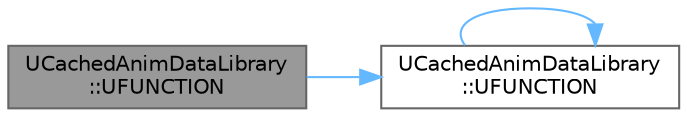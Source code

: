 digraph "UCachedAnimDataLibrary::UFUNCTION"
{
 // INTERACTIVE_SVG=YES
 // LATEX_PDF_SIZE
  bgcolor="transparent";
  edge [fontname=Helvetica,fontsize=10,labelfontname=Helvetica,labelfontsize=10];
  node [fontname=Helvetica,fontsize=10,shape=box,height=0.2,width=0.4];
  rankdir="LR";
  Node1 [id="Node000001",label="UCachedAnimDataLibrary\l::UFUNCTION",height=0.2,width=0.4,color="gray40", fillcolor="grey60", style="filled", fontcolor="black",tooltip=" "];
  Node1 -> Node2 [id="edge1_Node000001_Node000002",color="steelblue1",style="solid",tooltip=" "];
  Node2 [id="Node000002",label="UCachedAnimDataLibrary\l::UFUNCTION",height=0.2,width=0.4,color="grey40", fillcolor="white", style="filled",URL="$d2/d4f/classUCachedAnimDataLibrary.html#a617f18fb7cf25b5b5555726ceb5c46d1",tooltip=" "];
  Node2 -> Node2 [id="edge2_Node000002_Node000002",color="steelblue1",style="solid",tooltip=" "];
}
